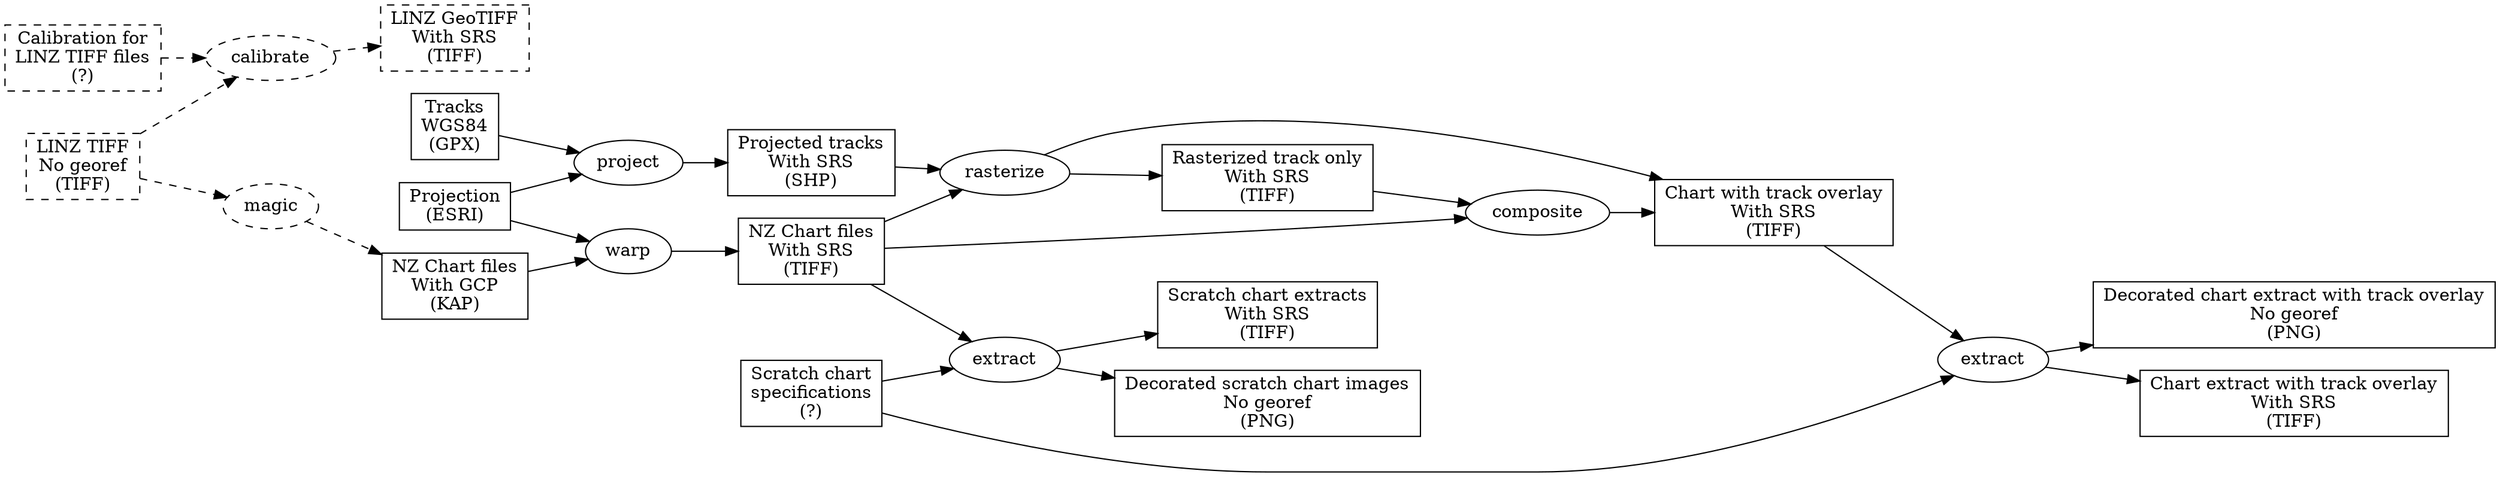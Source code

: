 digraph
{
   rankdir=LR

   {
      node [ shape=box ]
      LINZ_tif         [ label="LINZ TIFF\nNo georef\n(TIFF)", style=dashed ]
      LINZ_GTiff       [ label="LINZ GeoTIFF\nWith SRS\n(TIFF)", style=dashed ]
      LINZ_cal         [ label="Calibration for\nLINZ TIFF files\n(?)", style=dashed ]
      NZ_chart_kap     [ label="NZ Chart files\nWith GCP\n(KAP)" ]
      NZ_chart_tiff    [ label="NZ Chart files\nWith SRS\n(TIFF)" ]
      scratch_spec     [ label="Scratch chart\nspecifications\n(?)" ]
      track_gpx        [ label="Tracks\nWGS84\n(GPX)" ]
      track_shp        [ label="Projected tracks\nWith SRS\n(SHP)" ]
      projection       [ label="Projection\n(ESRI)" ]
      scratch_png      [ label="Decorated scratch chart images\nNo georef\n(PNG)" ]
      scratch_tiff     [ label="Scratch chart extracts\nWith SRS\n(TIFF)" ]
      track_overlay       [ label="Rasterized track only\nWith SRS\n(TIFF)" ]
      chart_with_overlay  [ label="Chart with track overlay\nWith SRS\n(TIFF)" ]
      scratch_with_overlay_png  [ label="Decorated chart extract with track overlay\nNo georef\n(PNG)" ]
      scratch_with_overlay_tiff [ label="Chart extract with track overlay\nWith SRS\n(TIFF)" ]
   }
   
   calibrate [ style=dashed ]
   magic [ style=dashed ]
   extract1 [ label="extract" ]
      
   LINZ_tif -> calibrate [ style=dashed ]
   LINZ_cal -> calibrate [ style=dashed ]
   calibrate -> LINZ_GTiff [ style=dashed ]

   LINZ_tif -> magic [ style=dashed ]
   magic -> NZ_chart_kap [ style=dashed ]
   
   NZ_chart_kap -> warp
   projection -> warp
   warp -> NZ_chart_tiff
   
   NZ_chart_tiff -> extract
   scratch_spec -> extract
   extract -> scratch_png
   extract -> scratch_tiff
   
   track_gpx -> project
   projection -> project
   project -> track_shp
   
   track_shp -> rasterize
   NZ_chart_tiff -> rasterize
   rasterize -> chart_with_overlay
   rasterize -> track_overlay
   
#   track_shp -> summarize
#   scratch_spec -> summarize
#   NZ_chart_tiff -> summarize
#   summarize -> small_chart_with_track_png

   NZ_chart_tiff -> composite
   track_overlay -> composite
   composite -> chart_with_overlay
   
   scratch_spec -> extract1
   chart_with_overlay -> extract1
   extract1 -> scratch_with_overlay_tiff
   extract1 -> scratch_with_overlay_png
   
}
